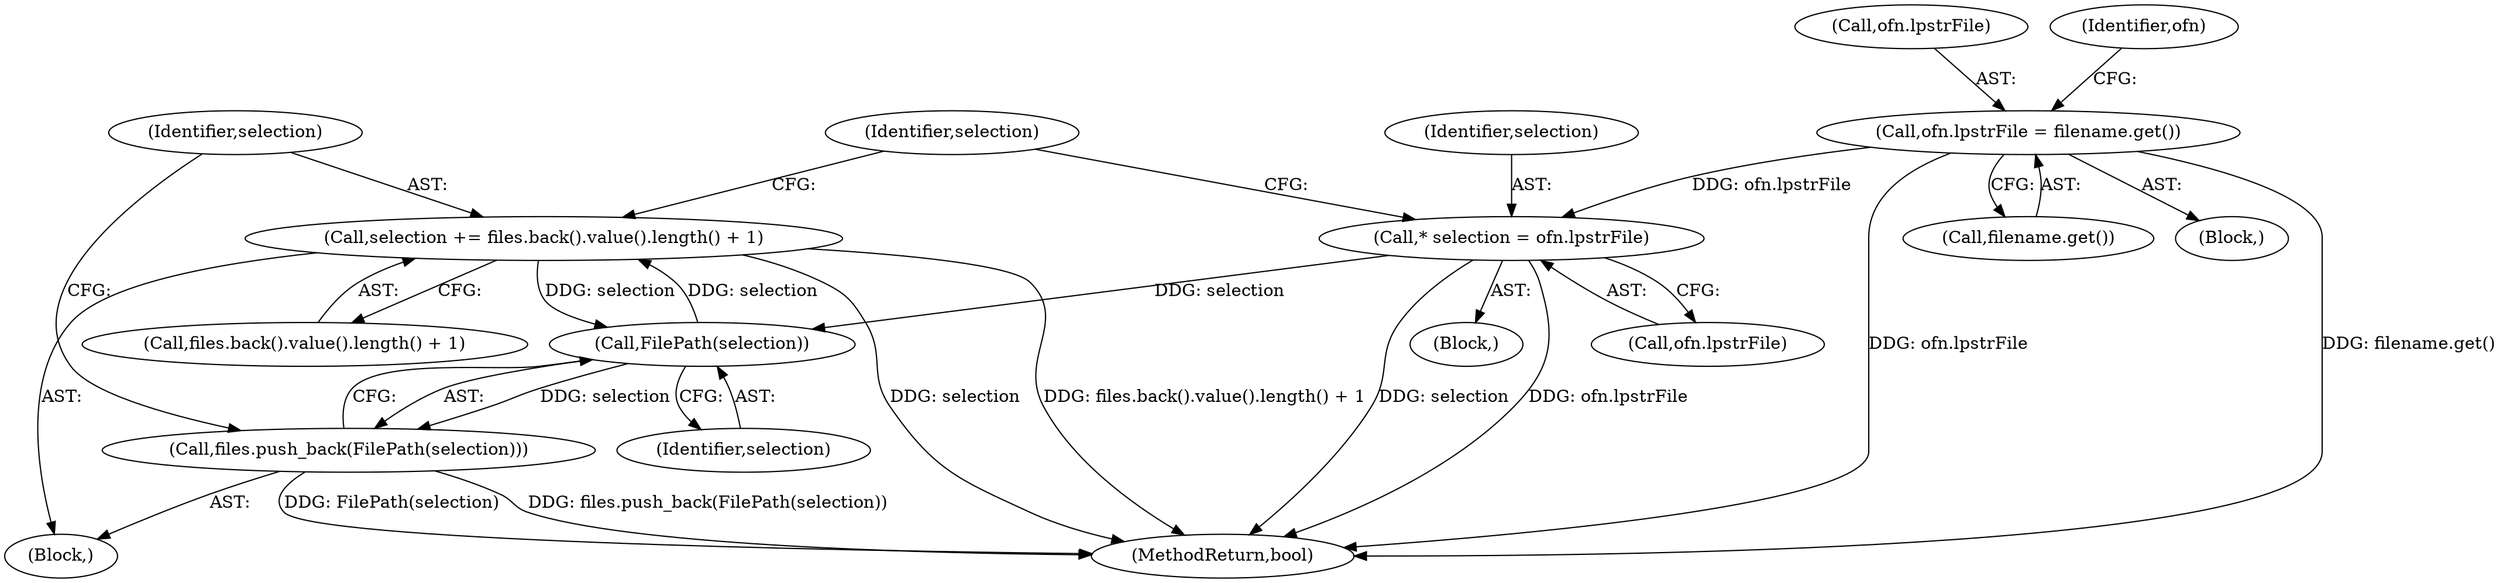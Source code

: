 digraph "0_Chrome_eb7971fdb0c3b76bacfb77c1ecc76459ef481f17_0@pointer" {
"1000187" [label="(Call,selection += files.back().value().length() + 1)"];
"1000185" [label="(Call,FilePath(selection))"];
"1000187" [label="(Call,selection += files.back().value().length() + 1)"];
"1000175" [label="(Call,* selection = ofn.lpstrFile)"];
"1000130" [label="(Call,ofn.lpstrFile = filename.get())"];
"1000184" [label="(Call,files.push_back(FilePath(selection)))"];
"1000175" [label="(Call,* selection = ofn.lpstrFile)"];
"1000176" [label="(Identifier,selection)"];
"1000189" [label="(Call,files.back().value().length() + 1)"];
"1000188" [label="(Identifier,selection)"];
"1000131" [label="(Call,ofn.lpstrFile)"];
"1000183" [label="(Block,)"];
"1000231" [label="(MethodReturn,bool)"];
"1000130" [label="(Call,ofn.lpstrFile = filename.get())"];
"1000184" [label="(Call,files.push_back(FilePath(selection)))"];
"1000137" [label="(Identifier,ofn)"];
"1000185" [label="(Call,FilePath(selection))"];
"1000187" [label="(Call,selection += files.back().value().length() + 1)"];
"1000177" [label="(Call,ofn.lpstrFile)"];
"1000186" [label="(Identifier,selection)"];
"1000172" [label="(Block,)"];
"1000182" [label="(Identifier,selection)"];
"1000106" [label="(Block,)"];
"1000134" [label="(Call,filename.get())"];
"1000187" -> "1000183"  [label="AST: "];
"1000187" -> "1000189"  [label="CFG: "];
"1000188" -> "1000187"  [label="AST: "];
"1000189" -> "1000187"  [label="AST: "];
"1000182" -> "1000187"  [label="CFG: "];
"1000187" -> "1000231"  [label="DDG: selection"];
"1000187" -> "1000231"  [label="DDG: files.back().value().length() + 1"];
"1000187" -> "1000185"  [label="DDG: selection"];
"1000185" -> "1000187"  [label="DDG: selection"];
"1000185" -> "1000184"  [label="AST: "];
"1000185" -> "1000186"  [label="CFG: "];
"1000186" -> "1000185"  [label="AST: "];
"1000184" -> "1000185"  [label="CFG: "];
"1000185" -> "1000184"  [label="DDG: selection"];
"1000175" -> "1000185"  [label="DDG: selection"];
"1000175" -> "1000172"  [label="AST: "];
"1000175" -> "1000177"  [label="CFG: "];
"1000176" -> "1000175"  [label="AST: "];
"1000177" -> "1000175"  [label="AST: "];
"1000182" -> "1000175"  [label="CFG: "];
"1000175" -> "1000231"  [label="DDG: selection"];
"1000175" -> "1000231"  [label="DDG: ofn.lpstrFile"];
"1000130" -> "1000175"  [label="DDG: ofn.lpstrFile"];
"1000130" -> "1000106"  [label="AST: "];
"1000130" -> "1000134"  [label="CFG: "];
"1000131" -> "1000130"  [label="AST: "];
"1000134" -> "1000130"  [label="AST: "];
"1000137" -> "1000130"  [label="CFG: "];
"1000130" -> "1000231"  [label="DDG: filename.get()"];
"1000130" -> "1000231"  [label="DDG: ofn.lpstrFile"];
"1000184" -> "1000183"  [label="AST: "];
"1000188" -> "1000184"  [label="CFG: "];
"1000184" -> "1000231"  [label="DDG: FilePath(selection)"];
"1000184" -> "1000231"  [label="DDG: files.push_back(FilePath(selection))"];
}
